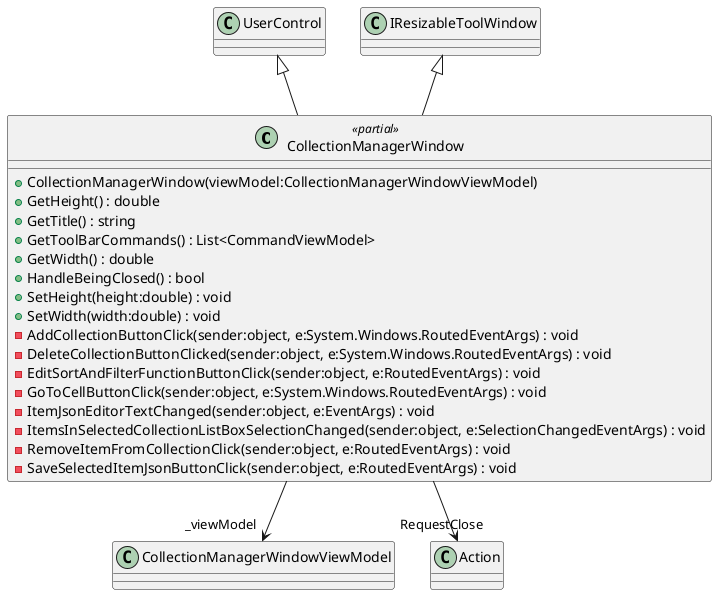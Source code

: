 @startuml
class CollectionManagerWindow <<partial>> {
    + CollectionManagerWindow(viewModel:CollectionManagerWindowViewModel)
    + GetHeight() : double
    + GetTitle() : string
    + GetToolBarCommands() : List<CommandViewModel>
    + GetWidth() : double
    + HandleBeingClosed() : bool
    + SetHeight(height:double) : void
    + SetWidth(width:double) : void
    - AddCollectionButtonClick(sender:object, e:System.Windows.RoutedEventArgs) : void
    - DeleteCollectionButtonClicked(sender:object, e:System.Windows.RoutedEventArgs) : void
    - EditSortAndFilterFunctionButtonClick(sender:object, e:RoutedEventArgs) : void
    - GoToCellButtonClick(sender:object, e:System.Windows.RoutedEventArgs) : void
    - ItemJsonEditorTextChanged(sender:object, e:EventArgs) : void
    - ItemsInSelectedCollectionListBoxSelectionChanged(sender:object, e:SelectionChangedEventArgs) : void
    - RemoveItemFromCollectionClick(sender:object, e:RoutedEventArgs) : void
    - SaveSelectedItemJsonButtonClick(sender:object, e:RoutedEventArgs) : void
}
UserControl <|-- CollectionManagerWindow
IResizableToolWindow <|-- CollectionManagerWindow
CollectionManagerWindow --> "_viewModel" CollectionManagerWindowViewModel
CollectionManagerWindow --> "RequestClose" Action
@enduml
